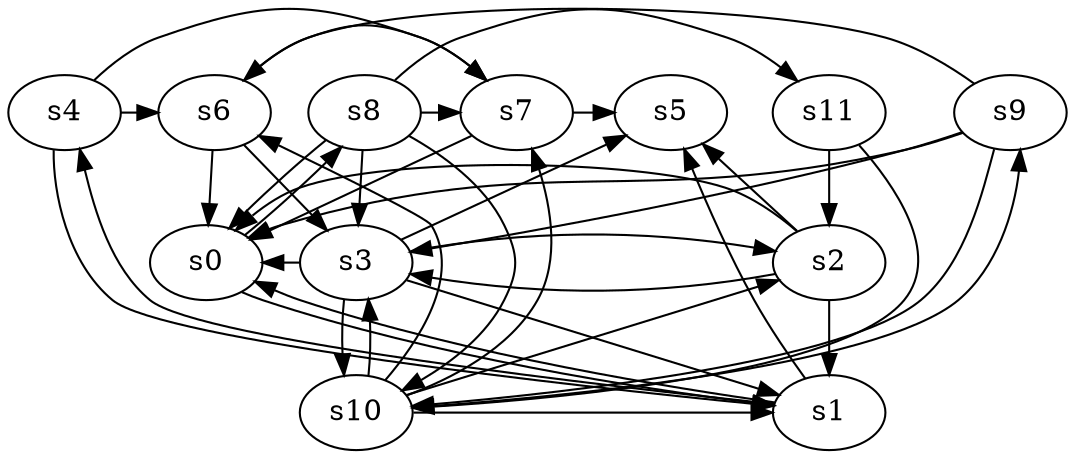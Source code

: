 digraph game_0949_complex_12 {
    s0 [name="s0", player=0];
    s1 [name="s1", player=0];
    s2 [name="s2", player=1, target=1];
    s3 [name="s3", player=1, target=1];
    s4 [name="s4", player=0, target=1];
    s5 [name="s5", player=1];
    s6 [name="s6", player=1];
    s7 [name="s7", player=0];
    s8 [name="s8", player=1];
    s9 [name="s9", player=1];
    s10 [name="s10", player=1];
    s11 [name="s11", player=1];

    s0 -> s1 [constraint="!(time % 4 == 2)"];
    s0 -> s8 [constraint="time % 2 == 1"];
    s1 -> s0 [constraint="time % 7 == 3"];
    s1 -> s4 [constraint="time % 8 == 4"];
    s1 -> s5 [constraint="time % 2 == 1"];
    s2 -> s0 [constraint="time % 5 == 2"];
    s2 -> s1;
    s2 -> s3 [constraint="!(time % 2 == 1)"];
    s2 -> s5 [constraint="time % 4 == 1"];
    s3 -> s0 [constraint="!(time % 2 == 0)"];
    s3 -> s1 [constraint="time % 4 == 0 && time % 4 == 1"];
    s3 -> s2 [constraint="time % 5 == 1"];
    s3 -> s5 [constraint="time % 7 == 0"];
    s3 -> s10;
    s4 -> s1 [constraint="!(time % 2 == 0)"];
    s4 -> s6 [constraint="time == 2 || time == 5 || time == 7 || time == 8 || time == 12"];
    s4 -> s7 [constraint="time == 18"];
    s6 -> s0;
    s6 -> s3;
    s6 -> s7 [constraint="time % 4 == 1 && time % 5 == 2"];
    s7 -> s0 [constraint="time % 2 == 1 && time % 3 == 2"];
    s7 -> s5 [constraint="time % 7 == 3"];
    s8 -> s0 [constraint="time % 5 == 4"];
    s8 -> s3 [constraint="!(time % 3 == 0)"];
    s8 -> s7 [constraint="time % 3 == 2 || time % 3 == 1"];
    s8 -> s10 [constraint="time % 4 == 3 && time % 3 == 0"];
    s8 -> s11 [constraint="time == 4 || time == 5 || time == 8"];
    s9 -> s0 [constraint="time % 2 == 0 || time % 3 == 0"];
    s9 -> s3 [constraint="time == 13 || time == 22"];
    s9 -> s6 [constraint="!(time % 5 == 1)"];
    s9 -> s10 [constraint="time % 8 == 1"];
    s10 -> s1 [constraint="time % 6 == 4"];
    s10 -> s2 [constraint="time % 4 == 1"];
    s10 -> s3 [constraint="time % 3 == 2 && time % 3 == 1"];
    s10 -> s6 [constraint="!(time % 6 == 3)"];
    s10 -> s7 [constraint="!(time % 2 == 1)"];
    s10 -> s9 [constraint="time == 6 || time == 21 || time == 22 || time == 26"];
    s11 -> s2;
    s11 -> s10 [constraint="!(time % 2 == 0)"];
}
